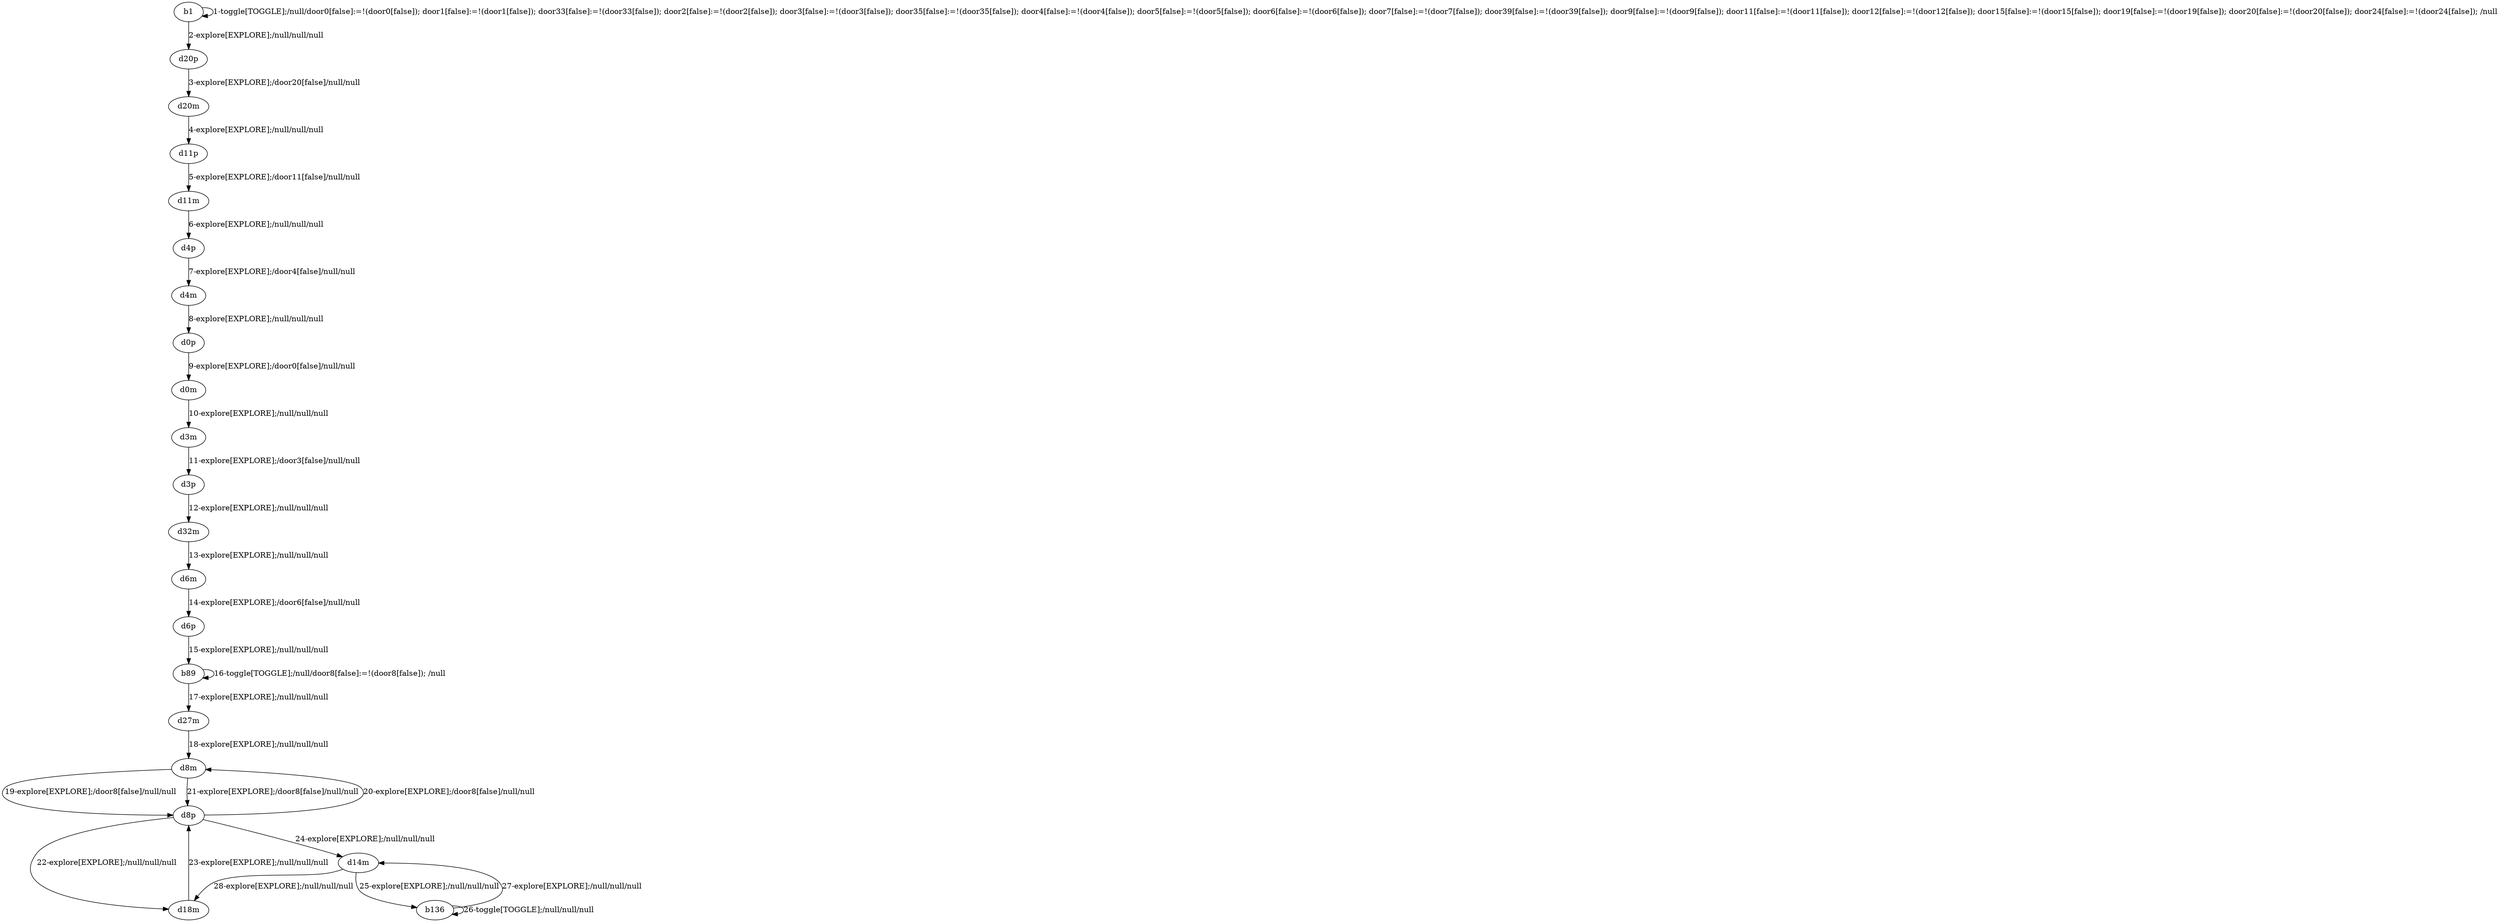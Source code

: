 # Total number of goals covered by this test: 4
# b136 --> b136
# b136 --> d14m
# d14m --> d18m
# d14m --> b136

digraph g {
"b1" -> "b1" [label = "1-toggle[TOGGLE];/null/door0[false]:=!(door0[false]); door1[false]:=!(door1[false]); door33[false]:=!(door33[false]); door2[false]:=!(door2[false]); door3[false]:=!(door3[false]); door35[false]:=!(door35[false]); door4[false]:=!(door4[false]); door5[false]:=!(door5[false]); door6[false]:=!(door6[false]); door7[false]:=!(door7[false]); door39[false]:=!(door39[false]); door9[false]:=!(door9[false]); door11[false]:=!(door11[false]); door12[false]:=!(door12[false]); door15[false]:=!(door15[false]); door19[false]:=!(door19[false]); door20[false]:=!(door20[false]); door24[false]:=!(door24[false]); /null"];
"b1" -> "d20p" [label = "2-explore[EXPLORE];/null/null/null"];
"d20p" -> "d20m" [label = "3-explore[EXPLORE];/door20[false]/null/null"];
"d20m" -> "d11p" [label = "4-explore[EXPLORE];/null/null/null"];
"d11p" -> "d11m" [label = "5-explore[EXPLORE];/door11[false]/null/null"];
"d11m" -> "d4p" [label = "6-explore[EXPLORE];/null/null/null"];
"d4p" -> "d4m" [label = "7-explore[EXPLORE];/door4[false]/null/null"];
"d4m" -> "d0p" [label = "8-explore[EXPLORE];/null/null/null"];
"d0p" -> "d0m" [label = "9-explore[EXPLORE];/door0[false]/null/null"];
"d0m" -> "d3m" [label = "10-explore[EXPLORE];/null/null/null"];
"d3m" -> "d3p" [label = "11-explore[EXPLORE];/door3[false]/null/null"];
"d3p" -> "d32m" [label = "12-explore[EXPLORE];/null/null/null"];
"d32m" -> "d6m" [label = "13-explore[EXPLORE];/null/null/null"];
"d6m" -> "d6p" [label = "14-explore[EXPLORE];/door6[false]/null/null"];
"d6p" -> "b89" [label = "15-explore[EXPLORE];/null/null/null"];
"b89" -> "b89" [label = "16-toggle[TOGGLE];/null/door8[false]:=!(door8[false]); /null"];
"b89" -> "d27m" [label = "17-explore[EXPLORE];/null/null/null"];
"d27m" -> "d8m" [label = "18-explore[EXPLORE];/null/null/null"];
"d8m" -> "d8p" [label = "19-explore[EXPLORE];/door8[false]/null/null"];
"d8p" -> "d8m" [label = "20-explore[EXPLORE];/door8[false]/null/null"];
"d8m" -> "d8p" [label = "21-explore[EXPLORE];/door8[false]/null/null"];
"d8p" -> "d18m" [label = "22-explore[EXPLORE];/null/null/null"];
"d18m" -> "d8p" [label = "23-explore[EXPLORE];/null/null/null"];
"d8p" -> "d14m" [label = "24-explore[EXPLORE];/null/null/null"];
"d14m" -> "b136" [label = "25-explore[EXPLORE];/null/null/null"];
"b136" -> "b136" [label = "26-toggle[TOGGLE];/null/null/null"];
"b136" -> "d14m" [label = "27-explore[EXPLORE];/null/null/null"];
"d14m" -> "d18m" [label = "28-explore[EXPLORE];/null/null/null"];
}